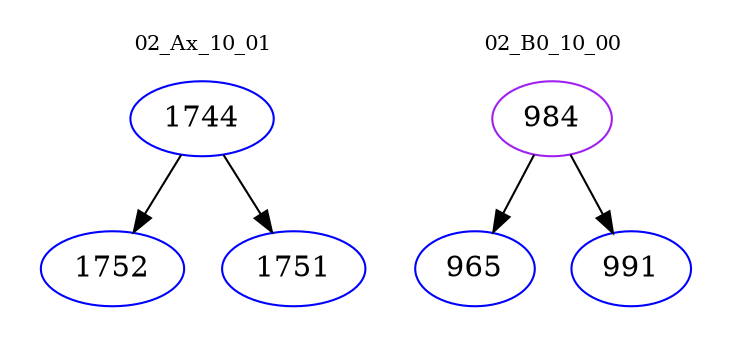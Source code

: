 digraph{
subgraph cluster_0 {
color = white
label = "02_Ax_10_01";
fontsize=10;
T0_1744 [label="1744", color="blue"]
T0_1744 -> T0_1752 [color="black"]
T0_1752 [label="1752", color="blue"]
T0_1744 -> T0_1751 [color="black"]
T0_1751 [label="1751", color="blue"]
}
subgraph cluster_1 {
color = white
label = "02_B0_10_00";
fontsize=10;
T1_984 [label="984", color="purple"]
T1_984 -> T1_965 [color="black"]
T1_965 [label="965", color="blue"]
T1_984 -> T1_991 [color="black"]
T1_991 [label="991", color="blue"]
}
}
